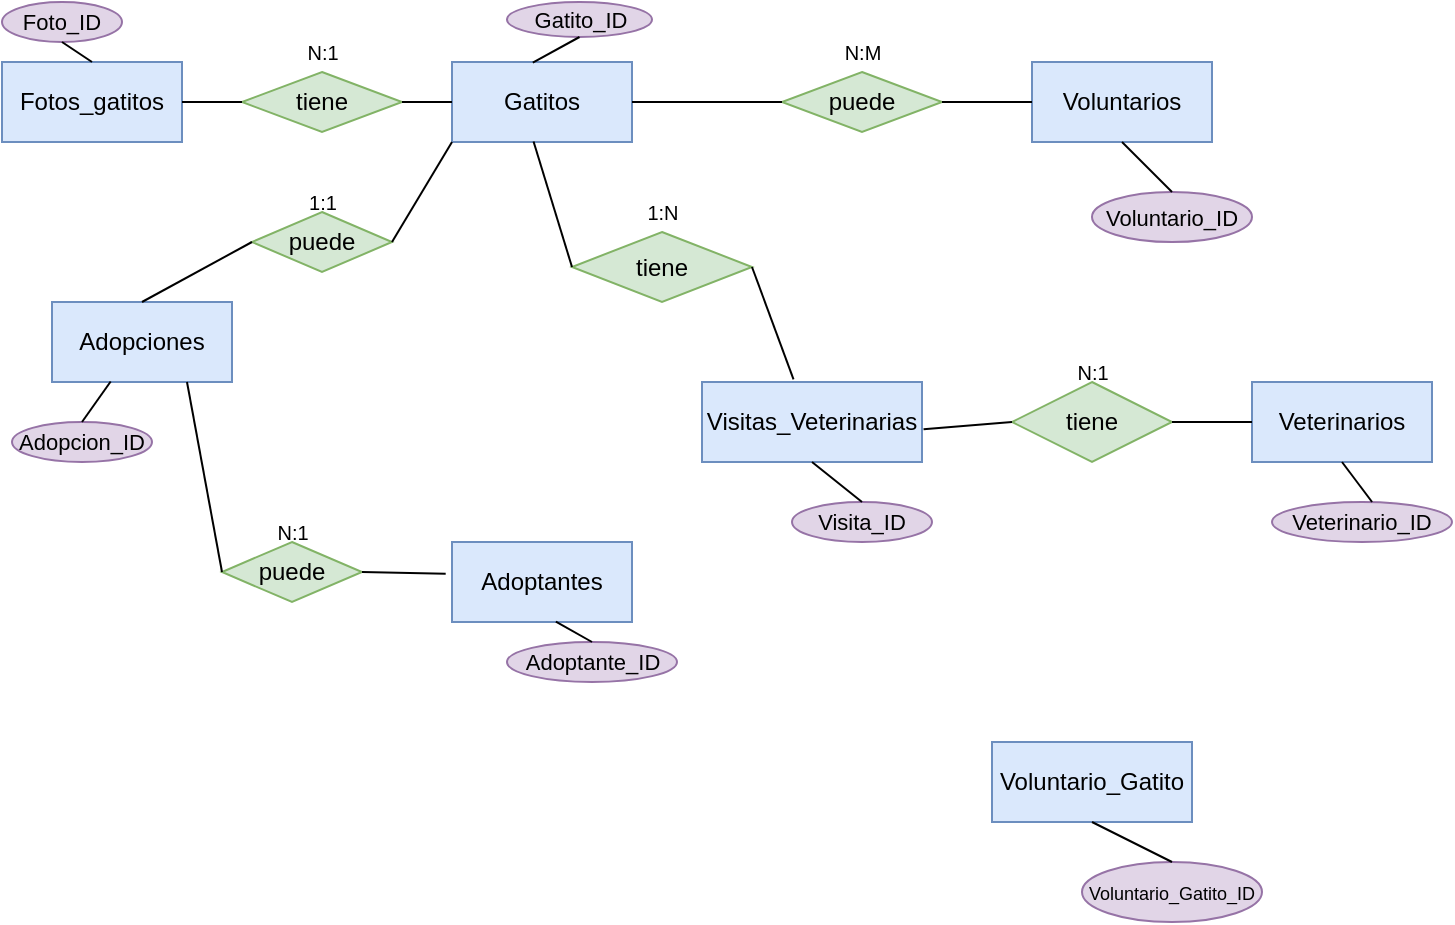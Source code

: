 <mxfile version="24.7.8">
  <diagram name="Página-1" id="9aXRrY4oMHYwFgfl_2Pk">
    <mxGraphModel dx="1103" dy="574" grid="1" gridSize="10" guides="1" tooltips="1" connect="1" arrows="1" fold="1" page="1" pageScale="1" pageWidth="827" pageHeight="1169" math="0" shadow="0">
      <root>
        <mxCell id="0" />
        <mxCell id="1" parent="0" />
        <mxCell id="0RgSkUHmzJIzv2QEmfjK-1" value="Gatitos" style="rounded=0;whiteSpace=wrap;html=1;fillColor=#dae8fc;strokeColor=#6c8ebf;" parent="1" vertex="1">
          <mxGeometry x="230" y="40" width="90" height="40" as="geometry" />
        </mxCell>
        <mxCell id="0RgSkUHmzJIzv2QEmfjK-2" value="Fotos_gatitos" style="rounded=0;whiteSpace=wrap;html=1;fillColor=#dae8fc;strokeColor=#6c8ebf;" parent="1" vertex="1">
          <mxGeometry x="5" y="40" width="90" height="40" as="geometry" />
        </mxCell>
        <mxCell id="0RgSkUHmzJIzv2QEmfjK-3" value="Adoptantes" style="rounded=0;whiteSpace=wrap;html=1;fillColor=#dae8fc;strokeColor=#6c8ebf;" parent="1" vertex="1">
          <mxGeometry x="230" y="280" width="90" height="40" as="geometry" />
        </mxCell>
        <mxCell id="0RgSkUHmzJIzv2QEmfjK-4" value="Adopciones" style="rounded=0;whiteSpace=wrap;html=1;fillColor=#dae8fc;strokeColor=#6c8ebf;" parent="1" vertex="1">
          <mxGeometry x="30" y="160" width="90" height="40" as="geometry" />
        </mxCell>
        <mxCell id="0RgSkUHmzJIzv2QEmfjK-5" value="Voluntarios" style="rounded=0;whiteSpace=wrap;html=1;fillColor=#dae8fc;strokeColor=#6c8ebf;" parent="1" vertex="1">
          <mxGeometry x="520" y="40" width="90" height="40" as="geometry" />
        </mxCell>
        <mxCell id="0RgSkUHmzJIzv2QEmfjK-7" value="Voluntario_Gatito" style="rounded=0;whiteSpace=wrap;html=1;fillColor=#dae8fc;strokeColor=#6c8ebf;" parent="1" vertex="1">
          <mxGeometry x="500" y="380" width="100" height="40" as="geometry" />
        </mxCell>
        <mxCell id="0RgSkUHmzJIzv2QEmfjK-8" value="Veterinarios" style="rounded=0;whiteSpace=wrap;html=1;fillColor=#dae8fc;strokeColor=#6c8ebf;" parent="1" vertex="1">
          <mxGeometry x="630" y="200" width="90" height="40" as="geometry" />
        </mxCell>
        <mxCell id="0RgSkUHmzJIzv2QEmfjK-10" value="Visitas_Veterinarias" style="rounded=0;whiteSpace=wrap;html=1;fillColor=#dae8fc;strokeColor=#6c8ebf;" parent="1" vertex="1">
          <mxGeometry x="355" y="200" width="110" height="40" as="geometry" />
        </mxCell>
        <mxCell id="0RgSkUHmzJIzv2QEmfjK-14" value="tiene" style="shape=rhombus;perimeter=rhombusPerimeter;whiteSpace=wrap;html=1;align=center;fillColor=#d5e8d4;strokeColor=#82b366;" parent="1" vertex="1">
          <mxGeometry x="125" y="45" width="80" height="30" as="geometry" />
        </mxCell>
        <mxCell id="0RgSkUHmzJIzv2QEmfjK-19" value="" style="endArrow=none;html=1;rounded=0;exitX=1;exitY=0.5;exitDx=0;exitDy=0;entryX=0;entryY=0.5;entryDx=0;entryDy=0;" parent="1" source="0RgSkUHmzJIzv2QEmfjK-14" target="0RgSkUHmzJIzv2QEmfjK-1" edge="1">
          <mxGeometry relative="1" as="geometry">
            <mxPoint x="80" y="120" as="sourcePoint" />
            <mxPoint x="240" y="120" as="targetPoint" />
          </mxGeometry>
        </mxCell>
        <mxCell id="0RgSkUHmzJIzv2QEmfjK-21" value="" style="endArrow=none;html=1;rounded=0;exitX=0;exitY=0.5;exitDx=0;exitDy=0;entryX=1;entryY=0.5;entryDx=0;entryDy=0;" parent="1" source="0RgSkUHmzJIzv2QEmfjK-14" target="0RgSkUHmzJIzv2QEmfjK-2" edge="1">
          <mxGeometry relative="1" as="geometry">
            <mxPoint x="290" y="190" as="sourcePoint" />
            <mxPoint x="100" y="10" as="targetPoint" />
          </mxGeometry>
        </mxCell>
        <mxCell id="0RgSkUHmzJIzv2QEmfjK-23" value="&lt;font style=&quot;font-size: 11px;&quot;&gt;Foto_ID&lt;/font&gt;" style="ellipse;whiteSpace=wrap;html=1;align=center;fillColor=#e1d5e7;strokeColor=#9673a6;" parent="1" vertex="1">
          <mxGeometry x="5" y="10" width="60" height="20" as="geometry" />
        </mxCell>
        <mxCell id="0RgSkUHmzJIzv2QEmfjK-24" value="" style="endArrow=none;html=1;rounded=0;exitX=0.5;exitY=1;exitDx=0;exitDy=0;entryX=0.5;entryY=0;entryDx=0;entryDy=0;" parent="1" source="0RgSkUHmzJIzv2QEmfjK-23" target="0RgSkUHmzJIzv2QEmfjK-2" edge="1">
          <mxGeometry relative="1" as="geometry">
            <mxPoint x="290" y="170" as="sourcePoint" />
            <mxPoint x="450" y="170" as="targetPoint" />
          </mxGeometry>
        </mxCell>
        <mxCell id="0RgSkUHmzJIzv2QEmfjK-25" value="&lt;font style=&quot;font-size: 11px;&quot;&gt;Gatito_ID&lt;/font&gt;" style="ellipse;whiteSpace=wrap;html=1;align=center;fillColor=#e1d5e7;strokeColor=#9673a6;" parent="1" vertex="1">
          <mxGeometry x="257.5" y="10" width="72.5" height="17.5" as="geometry" />
        </mxCell>
        <mxCell id="0RgSkUHmzJIzv2QEmfjK-26" value="" style="endArrow=none;html=1;rounded=0;exitX=0.449;exitY=0.008;exitDx=0;exitDy=0;exitPerimeter=0;entryX=0.5;entryY=1;entryDx=0;entryDy=0;" parent="1" source="0RgSkUHmzJIzv2QEmfjK-1" target="0RgSkUHmzJIzv2QEmfjK-25" edge="1">
          <mxGeometry relative="1" as="geometry">
            <mxPoint x="290" y="170" as="sourcePoint" />
            <mxPoint x="450" y="170" as="targetPoint" />
          </mxGeometry>
        </mxCell>
        <mxCell id="0RgSkUHmzJIzv2QEmfjK-27" value="&lt;font style=&quot;font-size: 11px;&quot;&gt;Voluntario_ID&lt;/font&gt;" style="ellipse;whiteSpace=wrap;html=1;align=center;fillColor=#e1d5e7;strokeColor=#9673a6;" parent="1" vertex="1">
          <mxGeometry x="550" y="105" width="80" height="25" as="geometry" />
        </mxCell>
        <mxCell id="0RgSkUHmzJIzv2QEmfjK-29" value="" style="endArrow=none;html=1;rounded=0;exitX=0.5;exitY=1;exitDx=0;exitDy=0;entryX=0.5;entryY=0;entryDx=0;entryDy=0;" parent="1" source="0RgSkUHmzJIzv2QEmfjK-5" target="0RgSkUHmzJIzv2QEmfjK-27" edge="1">
          <mxGeometry relative="1" as="geometry">
            <mxPoint x="440" y="190" as="sourcePoint" />
            <mxPoint x="600" y="190" as="targetPoint" />
          </mxGeometry>
        </mxCell>
        <mxCell id="0RgSkUHmzJIzv2QEmfjK-30" value="&lt;font style=&quot;font-size: 9px;&quot;&gt;Voluntario_Gatito_ID&lt;/font&gt;" style="ellipse;whiteSpace=wrap;html=1;align=center;fillColor=#e1d5e7;strokeColor=#9673a6;" parent="1" vertex="1">
          <mxGeometry x="545" y="440" width="90" height="30" as="geometry" />
        </mxCell>
        <mxCell id="0RgSkUHmzJIzv2QEmfjK-31" value="" style="endArrow=none;html=1;rounded=0;exitX=0.5;exitY=1;exitDx=0;exitDy=0;entryX=0.5;entryY=0;entryDx=0;entryDy=0;" parent="1" source="0RgSkUHmzJIzv2QEmfjK-7" target="0RgSkUHmzJIzv2QEmfjK-30" edge="1">
          <mxGeometry relative="1" as="geometry">
            <mxPoint x="290" y="170" as="sourcePoint" />
            <mxPoint x="450" y="170" as="targetPoint" />
          </mxGeometry>
        </mxCell>
        <mxCell id="0RgSkUHmzJIzv2QEmfjK-33" value="puede" style="shape=rhombus;perimeter=rhombusPerimeter;whiteSpace=wrap;html=1;align=center;fillColor=#d5e8d4;strokeColor=#82b366;" parent="1" vertex="1">
          <mxGeometry x="115" y="280" width="70" height="30" as="geometry" />
        </mxCell>
        <mxCell id="0RgSkUHmzJIzv2QEmfjK-34" value="" style="endArrow=none;html=1;rounded=0;entryX=-0.035;entryY=0.397;entryDx=0;entryDy=0;entryPerimeter=0;exitX=1;exitY=0.5;exitDx=0;exitDy=0;" parent="1" source="0RgSkUHmzJIzv2QEmfjK-33" target="0RgSkUHmzJIzv2QEmfjK-3" edge="1">
          <mxGeometry relative="1" as="geometry">
            <mxPoint x="170" y="270" as="sourcePoint" />
            <mxPoint x="450" y="170" as="targetPoint" />
          </mxGeometry>
        </mxCell>
        <mxCell id="0RgSkUHmzJIzv2QEmfjK-36" value="" style="endArrow=none;html=1;rounded=0;exitX=0;exitY=0.5;exitDx=0;exitDy=0;entryX=0.75;entryY=1;entryDx=0;entryDy=0;" parent="1" source="0RgSkUHmzJIzv2QEmfjK-33" target="0RgSkUHmzJIzv2QEmfjK-4" edge="1">
          <mxGeometry relative="1" as="geometry">
            <mxPoint x="290" y="170" as="sourcePoint" />
            <mxPoint x="260" y="90" as="targetPoint" />
          </mxGeometry>
        </mxCell>
        <mxCell id="0RgSkUHmzJIzv2QEmfjK-38" value="&lt;font style=&quot;font-size: 11px;&quot;&gt;Adoptante_ID&lt;/font&gt;" style="ellipse;whiteSpace=wrap;html=1;align=center;fillColor=#e1d5e7;strokeColor=#9673a6;" parent="1" vertex="1">
          <mxGeometry x="257.5" y="330" width="85" height="20" as="geometry" />
        </mxCell>
        <mxCell id="0RgSkUHmzJIzv2QEmfjK-39" value="" style="endArrow=none;html=1;rounded=0;exitX=0.577;exitY=0.994;exitDx=0;exitDy=0;entryX=0.5;entryY=0;entryDx=0;entryDy=0;exitPerimeter=0;" parent="1" source="0RgSkUHmzJIzv2QEmfjK-3" target="0RgSkUHmzJIzv2QEmfjK-38" edge="1">
          <mxGeometry relative="1" as="geometry">
            <mxPoint x="290" y="170" as="sourcePoint" />
            <mxPoint x="450" y="170" as="targetPoint" />
          </mxGeometry>
        </mxCell>
        <mxCell id="0RgSkUHmzJIzv2QEmfjK-40" value="puede" style="shape=rhombus;perimeter=rhombusPerimeter;whiteSpace=wrap;html=1;align=center;fillColor=#d5e8d4;strokeColor=#82b366;" parent="1" vertex="1">
          <mxGeometry x="395" y="45" width="80" height="30" as="geometry" />
        </mxCell>
        <mxCell id="0RgSkUHmzJIzv2QEmfjK-45" value="" style="endArrow=none;html=1;rounded=0;entryX=1;entryY=0.5;entryDx=0;entryDy=0;exitX=0;exitY=0.5;exitDx=0;exitDy=0;" parent="1" source="0RgSkUHmzJIzv2QEmfjK-40" target="0RgSkUHmzJIzv2QEmfjK-1" edge="1">
          <mxGeometry relative="1" as="geometry">
            <mxPoint x="280" y="134.72" as="sourcePoint" />
            <mxPoint x="440" y="134.72" as="targetPoint" />
          </mxGeometry>
        </mxCell>
        <mxCell id="0RgSkUHmzJIzv2QEmfjK-55" value="tiene" style="shape=rhombus;perimeter=rhombusPerimeter;whiteSpace=wrap;html=1;align=center;fillColor=#d5e8d4;strokeColor=#82b366;" parent="1" vertex="1">
          <mxGeometry x="290" y="125" width="90" height="35" as="geometry" />
        </mxCell>
        <mxCell id="0RgSkUHmzJIzv2QEmfjK-58" value="" style="endArrow=none;html=1;rounded=0;exitX=0.453;exitY=0.994;exitDx=0;exitDy=0;exitPerimeter=0;entryX=0;entryY=0.5;entryDx=0;entryDy=0;" parent="1" source="0RgSkUHmzJIzv2QEmfjK-1" target="0RgSkUHmzJIzv2QEmfjK-55" edge="1">
          <mxGeometry relative="1" as="geometry">
            <mxPoint x="300" y="170" as="sourcePoint" />
            <mxPoint x="460" y="170" as="targetPoint" />
          </mxGeometry>
        </mxCell>
        <mxCell id="0RgSkUHmzJIzv2QEmfjK-59" value="" style="endArrow=none;html=1;rounded=0;exitX=1;exitY=0.5;exitDx=0;exitDy=0;entryX=0.416;entryY=-0.033;entryDx=0;entryDy=0;entryPerimeter=0;" parent="1" source="0RgSkUHmzJIzv2QEmfjK-55" target="0RgSkUHmzJIzv2QEmfjK-10" edge="1">
          <mxGeometry relative="1" as="geometry">
            <mxPoint x="250" y="210" as="sourcePoint" />
            <mxPoint x="410" y="210" as="targetPoint" />
          </mxGeometry>
        </mxCell>
        <mxCell id="0RgSkUHmzJIzv2QEmfjK-60" value="&lt;font style=&quot;font-size: 10px;&quot;&gt;1:N&lt;/font&gt;" style="text;html=1;align=center;verticalAlign=middle;resizable=0;points=[];autosize=1;strokeColor=none;fillColor=none;" parent="1" vertex="1">
          <mxGeometry x="315" y="100" width="40" height="30" as="geometry" />
        </mxCell>
        <mxCell id="0RgSkUHmzJIzv2QEmfjK-61" value="tiene" style="shape=rhombus;perimeter=rhombusPerimeter;whiteSpace=wrap;html=1;align=center;fillColor=#d5e8d4;strokeColor=#82b366;" parent="1" vertex="1">
          <mxGeometry x="510" y="200" width="80" height="40" as="geometry" />
        </mxCell>
        <mxCell id="0RgSkUHmzJIzv2QEmfjK-62" value="" style="endArrow=none;html=1;rounded=0;entryX=0;entryY=0.5;entryDx=0;entryDy=0;exitX=1;exitY=0.5;exitDx=0;exitDy=0;" parent="1" source="0RgSkUHmzJIzv2QEmfjK-61" target="0RgSkUHmzJIzv2QEmfjK-8" edge="1">
          <mxGeometry relative="1" as="geometry">
            <mxPoint x="300" y="170" as="sourcePoint" />
            <mxPoint x="460" y="170" as="targetPoint" />
          </mxGeometry>
        </mxCell>
        <mxCell id="0RgSkUHmzJIzv2QEmfjK-63" value="" style="endArrow=none;html=1;rounded=0;exitX=1.007;exitY=0.592;exitDx=0;exitDy=0;entryX=0;entryY=0.5;entryDx=0;entryDy=0;exitPerimeter=0;" parent="1" source="0RgSkUHmzJIzv2QEmfjK-10" target="0RgSkUHmzJIzv2QEmfjK-61" edge="1">
          <mxGeometry relative="1" as="geometry">
            <mxPoint x="300" y="170" as="sourcePoint" />
            <mxPoint x="460" y="170" as="targetPoint" />
          </mxGeometry>
        </mxCell>
        <mxCell id="0RgSkUHmzJIzv2QEmfjK-64" value="&lt;font style=&quot;font-size: 10px;&quot;&gt;N:1&lt;/font&gt;" style="text;html=1;align=center;verticalAlign=middle;resizable=0;points=[];autosize=1;strokeColor=none;fillColor=none;" parent="1" vertex="1">
          <mxGeometry x="530" y="180" width="40" height="30" as="geometry" />
        </mxCell>
        <mxCell id="0RgSkUHmzJIzv2QEmfjK-66" value="&lt;span style=&quot;font-size: 10px;&quot;&gt;N:M&lt;/span&gt;" style="text;html=1;align=center;verticalAlign=middle;resizable=0;points=[];autosize=1;strokeColor=none;fillColor=none;" parent="1" vertex="1">
          <mxGeometry x="415" y="20" width="40" height="30" as="geometry" />
        </mxCell>
        <mxCell id="0RgSkUHmzJIzv2QEmfjK-67" value="&lt;font style=&quot;font-size: 10px;&quot;&gt;N:1&lt;/font&gt;" style="text;html=1;align=center;verticalAlign=middle;resizable=0;points=[];autosize=1;strokeColor=none;fillColor=none;" parent="1" vertex="1">
          <mxGeometry x="145" y="20" width="40" height="30" as="geometry" />
        </mxCell>
        <mxCell id="0RgSkUHmzJIzv2QEmfjK-68" value="&lt;font style=&quot;font-size: 11px;&quot;&gt;Veterinario_ID&lt;/font&gt;" style="ellipse;whiteSpace=wrap;html=1;align=center;fillColor=#e1d5e7;strokeColor=#9673a6;" parent="1" vertex="1">
          <mxGeometry x="640" y="260" width="90" height="20" as="geometry" />
        </mxCell>
        <mxCell id="0RgSkUHmzJIzv2QEmfjK-69" value="" style="endArrow=none;html=1;rounded=0;exitX=0.5;exitY=1;exitDx=0;exitDy=0;entryX=0.556;entryY=0;entryDx=0;entryDy=0;entryPerimeter=0;" parent="1" source="0RgSkUHmzJIzv2QEmfjK-8" target="0RgSkUHmzJIzv2QEmfjK-68" edge="1">
          <mxGeometry relative="1" as="geometry">
            <mxPoint x="300" y="170" as="sourcePoint" />
            <mxPoint x="460" y="170" as="targetPoint" />
          </mxGeometry>
        </mxCell>
        <mxCell id="0RgSkUHmzJIzv2QEmfjK-71" value="puede" style="shape=rhombus;perimeter=rhombusPerimeter;whiteSpace=wrap;html=1;align=center;fillColor=#d5e8d4;strokeColor=#82b366;" parent="1" vertex="1">
          <mxGeometry x="130" y="115" width="70" height="30" as="geometry" />
        </mxCell>
        <mxCell id="0RgSkUHmzJIzv2QEmfjK-72" value="&lt;font style=&quot;font-size: 10px;&quot;&gt;N:1&lt;/font&gt;" style="text;html=1;align=center;verticalAlign=middle;resizable=0;points=[];autosize=1;strokeColor=none;fillColor=none;" parent="1" vertex="1">
          <mxGeometry x="130" y="260" width="40" height="30" as="geometry" />
        </mxCell>
        <mxCell id="0RgSkUHmzJIzv2QEmfjK-73" value="" style="endArrow=none;html=1;rounded=0;exitX=0.5;exitY=0;exitDx=0;exitDy=0;entryX=0;entryY=0.5;entryDx=0;entryDy=0;" parent="1" source="0RgSkUHmzJIzv2QEmfjK-4" target="0RgSkUHmzJIzv2QEmfjK-71" edge="1">
          <mxGeometry relative="1" as="geometry">
            <mxPoint x="300" y="170" as="sourcePoint" />
            <mxPoint x="460" y="170" as="targetPoint" />
          </mxGeometry>
        </mxCell>
        <mxCell id="0RgSkUHmzJIzv2QEmfjK-74" value="" style="endArrow=none;html=1;rounded=0;exitX=1;exitY=0.5;exitDx=0;exitDy=0;entryX=0;entryY=1;entryDx=0;entryDy=0;" parent="1" source="0RgSkUHmzJIzv2QEmfjK-71" target="0RgSkUHmzJIzv2QEmfjK-1" edge="1">
          <mxGeometry relative="1" as="geometry">
            <mxPoint x="75" y="180" as="sourcePoint" />
            <mxPoint x="140" y="140" as="targetPoint" />
          </mxGeometry>
        </mxCell>
        <mxCell id="0RgSkUHmzJIzv2QEmfjK-75" value="&lt;font style=&quot;font-size: 10px;&quot;&gt;1:1&lt;/font&gt;" style="text;html=1;align=center;verticalAlign=middle;resizable=0;points=[];autosize=1;strokeColor=none;fillColor=none;" parent="1" vertex="1">
          <mxGeometry x="145" y="95" width="40" height="30" as="geometry" />
        </mxCell>
        <mxCell id="0RgSkUHmzJIzv2QEmfjK-76" value="&lt;font style=&quot;font-size: 11px;&quot;&gt;Visita_ID&lt;/font&gt;" style="ellipse;whiteSpace=wrap;html=1;align=center;fillColor=#e1d5e7;strokeColor=#9673a6;" parent="1" vertex="1">
          <mxGeometry x="400" y="260" width="70" height="20" as="geometry" />
        </mxCell>
        <mxCell id="0RgSkUHmzJIzv2QEmfjK-77" value="&lt;font style=&quot;font-size: 11px;&quot;&gt;Adopcion_ID&lt;/font&gt;" style="ellipse;whiteSpace=wrap;html=1;align=center;fillColor=#e1d5e7;strokeColor=#9673a6;" parent="1" vertex="1">
          <mxGeometry x="10" y="220" width="70" height="20" as="geometry" />
        </mxCell>
        <mxCell id="0RgSkUHmzJIzv2QEmfjK-78" value="" style="endArrow=none;html=1;rounded=0;exitX=0.5;exitY=0;exitDx=0;exitDy=0;entryX=0.326;entryY=0.994;entryDx=0;entryDy=0;entryPerimeter=0;" parent="1" source="0RgSkUHmzJIzv2QEmfjK-77" target="0RgSkUHmzJIzv2QEmfjK-4" edge="1">
          <mxGeometry relative="1" as="geometry">
            <mxPoint x="300" y="170" as="sourcePoint" />
            <mxPoint x="460" y="170" as="targetPoint" />
          </mxGeometry>
        </mxCell>
        <mxCell id="0RgSkUHmzJIzv2QEmfjK-79" value="" style="endArrow=none;html=1;rounded=0;entryX=0.5;entryY=1;entryDx=0;entryDy=0;exitX=0.5;exitY=0;exitDx=0;exitDy=0;" parent="1" source="0RgSkUHmzJIzv2QEmfjK-76" target="0RgSkUHmzJIzv2QEmfjK-10" edge="1">
          <mxGeometry relative="1" as="geometry">
            <mxPoint x="430" y="280" as="sourcePoint" />
            <mxPoint x="427.25" y="255.12" as="targetPoint" />
          </mxGeometry>
        </mxCell>
        <mxCell id="SfKznPpQNmSHOADoCNZN-2" value="" style="endArrow=none;html=1;rounded=0;exitX=1;exitY=0.5;exitDx=0;exitDy=0;entryX=0;entryY=0.5;entryDx=0;entryDy=0;" edge="1" parent="1" source="0RgSkUHmzJIzv2QEmfjK-40" target="0RgSkUHmzJIzv2QEmfjK-5">
          <mxGeometry relative="1" as="geometry">
            <mxPoint x="340" y="190" as="sourcePoint" />
            <mxPoint x="500" y="190" as="targetPoint" />
          </mxGeometry>
        </mxCell>
      </root>
    </mxGraphModel>
  </diagram>
</mxfile>
